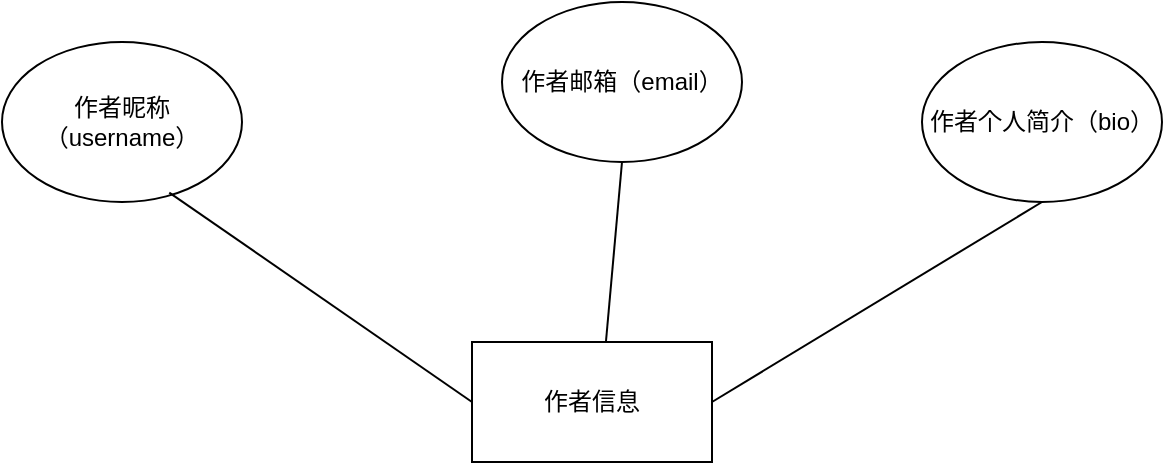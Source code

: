 <mxfile version="21.1.7" type="github">
  <diagram name="Page-1" id="j0Sm1u_6WgeKhw2krTU0">
    <mxGraphModel dx="577" dy="272" grid="1" gridSize="10" guides="1" tooltips="1" connect="1" arrows="1" fold="1" page="1" pageScale="1" pageWidth="850" pageHeight="1100" math="0" shadow="0">
      <root>
        <mxCell id="0" />
        <mxCell id="1" parent="0" />
        <mxCell id="zJBcB_fEjApBJrfsMpUh-1" value="作者信息" style="rounded=0;whiteSpace=wrap;html=1;" vertex="1" parent="1">
          <mxGeometry x="305" y="290" width="120" height="60" as="geometry" />
        </mxCell>
        <mxCell id="zJBcB_fEjApBJrfsMpUh-2" value="作者昵称（username）" style="ellipse;whiteSpace=wrap;html=1;" vertex="1" parent="1">
          <mxGeometry x="70" y="140" width="120" height="80" as="geometry" />
        </mxCell>
        <mxCell id="zJBcB_fEjApBJrfsMpUh-3" value="作者邮箱（email）" style="ellipse;whiteSpace=wrap;html=1;" vertex="1" parent="1">
          <mxGeometry x="320" y="120" width="120" height="80" as="geometry" />
        </mxCell>
        <mxCell id="zJBcB_fEjApBJrfsMpUh-4" value="作者个人简介（bio）" style="ellipse;whiteSpace=wrap;html=1;" vertex="1" parent="1">
          <mxGeometry x="530" y="140" width="120" height="80" as="geometry" />
        </mxCell>
        <mxCell id="zJBcB_fEjApBJrfsMpUh-5" value="" style="endArrow=none;html=1;rounded=0;entryX=0.697;entryY=0.941;entryDx=0;entryDy=0;entryPerimeter=0;exitX=0;exitY=0.5;exitDx=0;exitDy=0;" edge="1" parent="1" source="zJBcB_fEjApBJrfsMpUh-1" target="zJBcB_fEjApBJrfsMpUh-2">
          <mxGeometry width="50" height="50" relative="1" as="geometry">
            <mxPoint x="300" y="320" as="sourcePoint" />
            <mxPoint x="90" y="280" as="targetPoint" />
          </mxGeometry>
        </mxCell>
        <mxCell id="zJBcB_fEjApBJrfsMpUh-6" value="" style="endArrow=none;html=1;rounded=0;exitX=0.558;exitY=0;exitDx=0;exitDy=0;exitPerimeter=0;entryX=0.5;entryY=1;entryDx=0;entryDy=0;" edge="1" parent="1" source="zJBcB_fEjApBJrfsMpUh-1" target="zJBcB_fEjApBJrfsMpUh-3">
          <mxGeometry width="50" height="50" relative="1" as="geometry">
            <mxPoint x="350" y="280" as="sourcePoint" />
            <mxPoint x="400" y="230" as="targetPoint" />
          </mxGeometry>
        </mxCell>
        <mxCell id="zJBcB_fEjApBJrfsMpUh-7" value="" style="endArrow=none;html=1;rounded=0;exitX=1;exitY=0.5;exitDx=0;exitDy=0;entryX=0.5;entryY=1;entryDx=0;entryDy=0;" edge="1" parent="1" source="zJBcB_fEjApBJrfsMpUh-1" target="zJBcB_fEjApBJrfsMpUh-4">
          <mxGeometry width="50" height="50" relative="1" as="geometry">
            <mxPoint x="480" y="330" as="sourcePoint" />
            <mxPoint x="530" y="280" as="targetPoint" />
          </mxGeometry>
        </mxCell>
      </root>
    </mxGraphModel>
  </diagram>
</mxfile>
